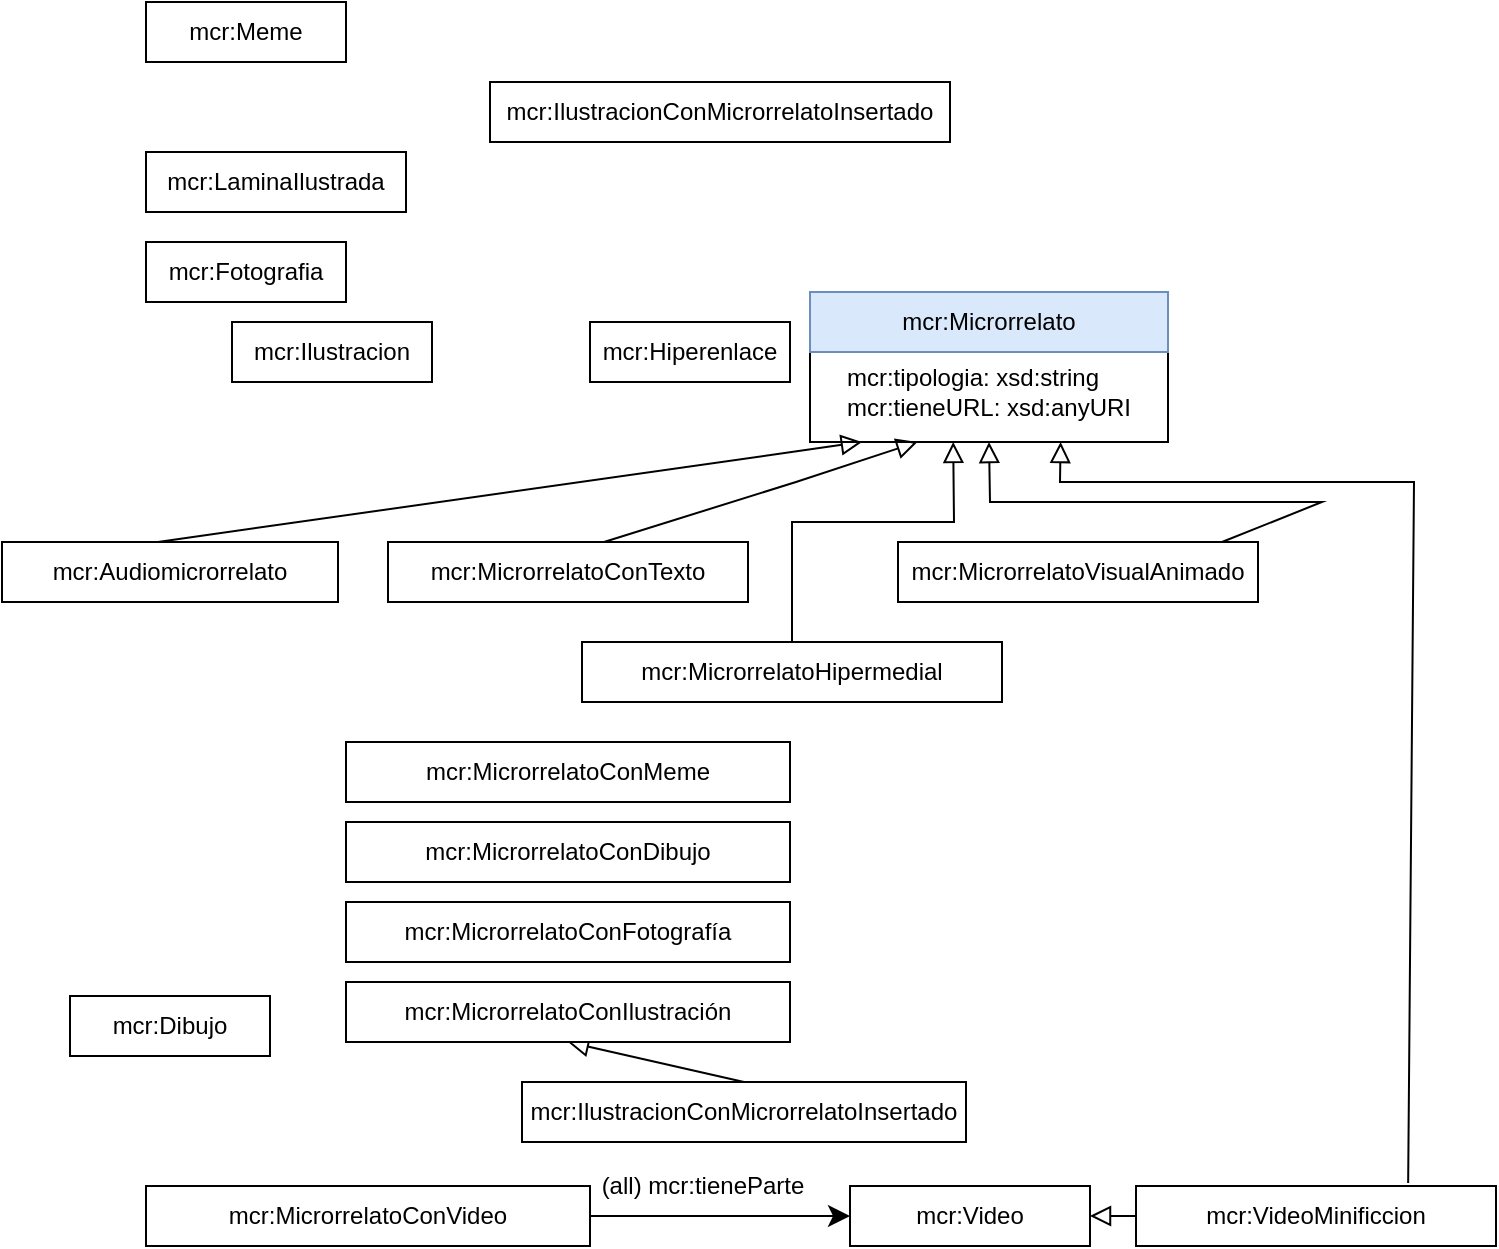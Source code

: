 <mxfile version="14.2.9" type="device"><diagram id="hYMJHa4g3Ncpx39WXmlK" name="Page-1"><mxGraphModel dx="868" dy="454" grid="1" gridSize="10" guides="1" tooltips="1" connect="1" arrows="1" fold="1" page="1" pageScale="1" pageWidth="827" pageHeight="1169" math="0" shadow="0"><root><mxCell id="0"/><mxCell id="1" parent="0"/><mxCell id="dOOsDLRipQ1w4wj1MJgH-1" value="mcr:MicrorrelatoConTexto" style="rounded=0;whiteSpace=wrap;html=1;snapToPoint=1;points=[[0.1,0],[0.2,0],[0.3,0],[0.4,0],[0.5,0],[0.6,0],[0.7,0],[0.8,0],[0.9,0],[0,0.1],[0,0.3],[0,0.5],[0,0.7],[0,0.9],[0.1,1],[0.2,1],[0.3,1],[0.4,1],[0.5,1],[0.6,1],[0.7,1],[0.8,1],[0.9,1],[1,0.1],[1,0.3],[1,0.5],[1,0.7],[1,0.9]];" vertex="1" parent="1"><mxGeometry x="216" y="590" width="180" height="30" as="geometry"/></mxCell><mxCell id="dOOsDLRipQ1w4wj1MJgH-2" value="mcr:MicrorrelatoHipermedial" style="rounded=0;whiteSpace=wrap;html=1;snapToPoint=1;points=[[0.1,0],[0.2,0],[0.3,0],[0.4,0],[0.5,0],[0.6,0],[0.7,0],[0.8,0],[0.9,0],[0,0.1],[0,0.3],[0,0.5],[0,0.7],[0,0.9],[0.1,1],[0.2,1],[0.3,1],[0.4,1],[0.5,1],[0.6,1],[0.7,1],[0.8,1],[0.9,1],[1,0.1],[1,0.3],[1,0.5],[1,0.7],[1,0.9]];" vertex="1" parent="1"><mxGeometry x="313" y="640" width="210" height="30" as="geometry"/></mxCell><mxCell id="dOOsDLRipQ1w4wj1MJgH-3" value="&lt;div align=&quot;left&quot;&gt;mcr:tipologia: xsd:string&lt;/div&gt;&lt;div&gt;mcr:tieneURL: xsd:anyURI&lt;br&gt;&lt;/div&gt;" style="rounded=0;whiteSpace=wrap;html=1;snapToPoint=1;points=[[0.1,0],[0.2,0],[0.3,0],[0.4,0],[0.5,0],[0.6,0],[0.7,0],[0.8,0],[0.9,0],[0,0.1],[0,0.3],[0,0.5],[0,0.7],[0,0.9],[0.1,1],[0.2,1],[0.3,1],[0.4,1],[0.5,1],[0.6,1],[0.7,1],[0.8,1],[0.9,1],[1,0.1],[1,0.3],[1,0.5],[1,0.7],[1,0.9]];" vertex="1" parent="1"><mxGeometry x="427" y="490" width="179" height="50" as="geometry"/></mxCell><mxCell id="dOOsDLRipQ1w4wj1MJgH-4" value="mcr:Microrrelato" style="rounded=0;whiteSpace=wrap;html=1;snapToPoint=1;points=[[0.1,0],[0.2,0],[0.3,0],[0.4,0],[0.5,0],[0.6,0],[0.7,0],[0.8,0],[0.9,0],[0,0.1],[0,0.3],[0,0.5],[0,0.7],[0,0.9],[0.1,1],[0.2,1],[0.3,1],[0.4,1],[0.5,1],[0.6,1],[0.7,1],[0.8,1],[0.9,1],[1,0.1],[1,0.3],[1,0.5],[1,0.7],[1,0.9]];fillColor=#dae8fc;strokeColor=#6c8ebf;" vertex="1" parent="1"><mxGeometry x="427" y="465.0" width="179" height="30" as="geometry"/></mxCell><mxCell id="dOOsDLRipQ1w4wj1MJgH-5" value="mcr:MicrorrelatoVisualAnimado" style="rounded=0;whiteSpace=wrap;html=1;snapToPoint=1;points=[[0.1,0],[0.2,0],[0.3,0],[0.4,0],[0.5,0],[0.6,0],[0.7,0],[0.8,0],[0.9,0],[0,0.1],[0,0.3],[0,0.5],[0,0.7],[0,0.9],[0.1,1],[0.2,1],[0.3,1],[0.4,1],[0.5,1],[0.6,1],[0.7,1],[0.8,1],[0.9,1],[1,0.1],[1,0.3],[1,0.5],[1,0.7],[1,0.9]];" vertex="1" parent="1"><mxGeometry x="471" y="590" width="180" height="30" as="geometry"/></mxCell><mxCell id="dOOsDLRipQ1w4wj1MJgH-6" value="mcr:VideoMinificcion" style="rounded=0;whiteSpace=wrap;html=1;snapToPoint=1;points=[[0.1,0],[0.2,0],[0.3,0],[0.4,0],[0.5,0],[0.6,0],[0.7,0],[0.8,0],[0.9,0],[0,0.1],[0,0.3],[0,0.5],[0,0.7],[0,0.9],[0.1,1],[0.2,1],[0.3,1],[0.4,1],[0.5,1],[0.6,1],[0.7,1],[0.8,1],[0.9,1],[1,0.1],[1,0.3],[1,0.5],[1,0.7],[1,0.9]];" vertex="1" parent="1"><mxGeometry x="590" y="912" width="180" height="30" as="geometry"/></mxCell><mxCell id="dOOsDLRipQ1w4wj1MJgH-7" value="" style="endArrow=block;html=1;fontColor=#000099;endFill=0;entryX=0.145;entryY=1;entryDx=0;entryDy=0;endSize=8;arcSize=0;exitX=0.464;exitY=0;exitDx=0;exitDy=0;entryPerimeter=0;exitPerimeter=0;" edge="1" parent="1" source="dOOsDLRipQ1w4wj1MJgH-11" target="dOOsDLRipQ1w4wj1MJgH-3"><mxGeometry width="50" height="50" relative="1" as="geometry"><mxPoint x="503" y="639" as="sourcePoint"/><mxPoint x="650.99" y="530" as="targetPoint"/></mxGeometry></mxCell><mxCell id="dOOsDLRipQ1w4wj1MJgH-8" value="" style="endArrow=block;html=1;fontColor=#000099;exitX=0.5;exitY=0;exitDx=0;exitDy=0;endFill=0;endSize=8;arcSize=0;entryX=0.4;entryY=1;entryDx=0;entryDy=0;" edge="1" parent="1" source="dOOsDLRipQ1w4wj1MJgH-2" target="dOOsDLRipQ1w4wj1MJgH-3"><mxGeometry width="50" height="50" relative="1" as="geometry"><mxPoint x="703" y="640" as="sourcePoint"/><mxPoint x="797" y="610" as="targetPoint"/><Array as="points"><mxPoint x="418" y="580"/><mxPoint x="499" y="580"/></Array></mxGeometry></mxCell><mxCell id="dOOsDLRipQ1w4wj1MJgH-9" value="" style="endArrow=block;html=1;fontColor=#000099;exitX=0.756;exitY=-0.05;exitDx=0;exitDy=0;endFill=0;entryX=0.7;entryY=1;entryDx=0;entryDy=0;endSize=8;arcSize=0;exitPerimeter=0;" edge="1" parent="1" source="dOOsDLRipQ1w4wj1MJgH-6" target="dOOsDLRipQ1w4wj1MJgH-3"><mxGeometry width="50" height="50" relative="1" as="geometry"><mxPoint x="922" y="640" as="sourcePoint"/><mxPoint x="850.4" y="610.0" as="targetPoint"/><Array as="points"><mxPoint x="729" y="560"/><mxPoint x="552" y="560"/></Array></mxGeometry></mxCell><mxCell id="dOOsDLRipQ1w4wj1MJgH-10" value="" style="endArrow=block;html=1;fontColor=#000099;endFill=0;entryX=0.3;entryY=1;entryDx=0;entryDy=0;endSize=8;arcSize=0;exitX=0.6;exitY=0;exitDx=0;exitDy=0;" edge="1" parent="1" source="dOOsDLRipQ1w4wj1MJgH-1" target="dOOsDLRipQ1w4wj1MJgH-3"><mxGeometry width="50" height="50" relative="1" as="geometry"><mxPoint x="555" y="650" as="sourcePoint"/><mxPoint x="832.5" y="610.0" as="targetPoint"/><Array as="points"><mxPoint x="420" y="560"/></Array></mxGeometry></mxCell><mxCell id="dOOsDLRipQ1w4wj1MJgH-11" value="mcr:Audiomicrorrelato" style="rounded=0;whiteSpace=wrap;html=1;snapToPoint=1;points=[[0.1,0],[0.2,0],[0.3,0],[0.4,0],[0.5,0],[0.6,0],[0.7,0],[0.8,0],[0.9,0],[0,0.1],[0,0.3],[0,0.5],[0,0.7],[0,0.9],[0.1,1],[0.2,1],[0.3,1],[0.4,1],[0.5,1],[0.6,1],[0.7,1],[0.8,1],[0.9,1],[1,0.1],[1,0.3],[1,0.5],[1,0.7],[1,0.9]];" vertex="1" parent="1"><mxGeometry x="23" y="590" width="168" height="30" as="geometry"/></mxCell><mxCell id="dOOsDLRipQ1w4wj1MJgH-12" value="" style="endArrow=block;html=1;fontColor=#000099;endFill=0;entryX=0.5;entryY=1;entryDx=0;entryDy=0;endSize=8;arcSize=0;exitX=0.9;exitY=0;exitDx=0;exitDy=0;" edge="1" parent="1" source="dOOsDLRipQ1w4wj1MJgH-5" target="dOOsDLRipQ1w4wj1MJgH-3"><mxGeometry width="50" height="50" relative="1" as="geometry"><mxPoint x="683" y="710" as="sourcePoint"/><mxPoint x="623" y="590" as="targetPoint"/><Array as="points"><mxPoint x="683" y="570"/><mxPoint x="643" y="570"/><mxPoint x="603" y="570"/><mxPoint x="517" y="570"/></Array></mxGeometry></mxCell><mxCell id="dOOsDLRipQ1w4wj1MJgH-13" value="mcr:IlustracionConMicrorrelatoInsertado" style="rounded=0;whiteSpace=wrap;html=1;snapToPoint=1;points=[[0.1,0],[0.2,0],[0.3,0],[0.4,0],[0.5,0],[0.6,0],[0.7,0],[0.8,0],[0.9,0],[0,0.1],[0,0.3],[0,0.5],[0,0.7],[0,0.9],[0.1,1],[0.2,1],[0.3,1],[0.4,1],[0.5,1],[0.6,1],[0.7,1],[0.8,1],[0.9,1],[1,0.1],[1,0.3],[1,0.5],[1,0.7],[1,0.9]];" vertex="1" parent="1"><mxGeometry x="283" y="860" width="222" height="30" as="geometry"/></mxCell><mxCell id="dOOsDLRipQ1w4wj1MJgH-14" value="" style="endArrow=block;html=1;fontColor=#000099;endFill=0;endSize=8;arcSize=0;exitX=0.5;exitY=0;exitDx=0;exitDy=0;entryX=0.5;entryY=1;entryDx=0;entryDy=0;" edge="1" parent="1" source="dOOsDLRipQ1w4wj1MJgH-13" target="dOOsDLRipQ1w4wj1MJgH-20"><mxGeometry width="50" height="50" relative="1" as="geometry"><mxPoint x="540" y="820" as="sourcePoint"/><mxPoint x="540" y="800" as="targetPoint"/><Array as="points"/></mxGeometry></mxCell><mxCell id="dOOsDLRipQ1w4wj1MJgH-15" value="mcr:Hiperenlace" style="rounded=0;whiteSpace=wrap;html=1;snapToPoint=1;points=[[0.1,0],[0.2,0],[0.3,0],[0.4,0],[0.5,0],[0.6,0],[0.7,0],[0.8,0],[0.9,0],[0,0.1],[0,0.3],[0,0.5],[0,0.7],[0,0.9],[0.1,1],[0.2,1],[0.3,1],[0.4,1],[0.5,1],[0.6,1],[0.7,1],[0.8,1],[0.9,1],[1,0.1],[1,0.3],[1,0.5],[1,0.7],[1,0.9]];" vertex="1" parent="1"><mxGeometry x="317" y="480" width="100" height="30" as="geometry"/></mxCell><mxCell id="dOOsDLRipQ1w4wj1MJgH-16" value="mcr:Video" style="rounded=0;whiteSpace=wrap;html=1;snapToPoint=1;points=[[0.1,0],[0.2,0],[0.3,0],[0.4,0],[0.5,0],[0.6,0],[0.7,0],[0.8,0],[0.9,0],[0,0.1],[0,0.3],[0,0.5],[0,0.7],[0,0.9],[0.1,1],[0.2,1],[0.3,1],[0.4,1],[0.5,1],[0.6,1],[0.7,1],[0.8,1],[0.9,1],[1,0.1],[1,0.3],[1,0.5],[1,0.7],[1,0.9]];" vertex="1" parent="1"><mxGeometry x="447" y="912.0" width="120" height="30" as="geometry"/></mxCell><mxCell id="dOOsDLRipQ1w4wj1MJgH-17" value="" style="endArrow=block;html=1;fontColor=#000099;endFill=0;endSize=8;arcSize=0;entryX=1;entryY=0.5;entryDx=0;entryDy=0;exitX=0;exitY=0.5;exitDx=0;exitDy=0;" edge="1" parent="1" source="dOOsDLRipQ1w4wj1MJgH-6" target="dOOsDLRipQ1w4wj1MJgH-16"><mxGeometry width="50" height="50" relative="1" as="geometry"><mxPoint x="920.25" y="652.5" as="sourcePoint"/><mxPoint x="920.5" y="680.5" as="targetPoint"/><Array as="points"/></mxGeometry></mxCell><mxCell id="dOOsDLRipQ1w4wj1MJgH-18" value="mcr:Dibujo" style="rounded=0;whiteSpace=wrap;html=1;snapToPoint=1;points=[[0.1,0],[0.2,0],[0.3,0],[0.4,0],[0.5,0],[0.6,0],[0.7,0],[0.8,0],[0.9,0],[0,0.1],[0,0.3],[0,0.5],[0,0.7],[0,0.9],[0.1,1],[0.2,1],[0.3,1],[0.4,1],[0.5,1],[0.6,1],[0.7,1],[0.8,1],[0.9,1],[1,0.1],[1,0.3],[1,0.5],[1,0.7],[1,0.9]];" vertex="1" parent="1"><mxGeometry x="57" y="817" width="100" height="30" as="geometry"/></mxCell><mxCell id="dOOsDLRipQ1w4wj1MJgH-19" value="mcr:MicrorrelatoConFotografía" style="rounded=0;whiteSpace=wrap;html=1;snapToPoint=1;points=[[0.1,0],[0.2,0],[0.3,0],[0.4,0],[0.5,0],[0.6,0],[0.7,0],[0.8,0],[0.9,0],[0,0.1],[0,0.3],[0,0.5],[0,0.7],[0,0.9],[0.1,1],[0.2,1],[0.3,1],[0.4,1],[0.5,1],[0.6,1],[0.7,1],[0.8,1],[0.9,1],[1,0.1],[1,0.3],[1,0.5],[1,0.7],[1,0.9]];" vertex="1" parent="1"><mxGeometry x="195" y="770" width="222" height="30" as="geometry"/></mxCell><mxCell id="dOOsDLRipQ1w4wj1MJgH-20" value="mcr:MicrorrelatoConIlustración" style="rounded=0;whiteSpace=wrap;html=1;snapToPoint=1;points=[[0.1,0],[0.2,0],[0.3,0],[0.4,0],[0.5,0],[0.6,0],[0.7,0],[0.8,0],[0.9,0],[0,0.1],[0,0.3],[0,0.5],[0,0.7],[0,0.9],[0.1,1],[0.2,1],[0.3,1],[0.4,1],[0.5,1],[0.6,1],[0.7,1],[0.8,1],[0.9,1],[1,0.1],[1,0.3],[1,0.5],[1,0.7],[1,0.9]];" vertex="1" parent="1"><mxGeometry x="195" y="810" width="222" height="30" as="geometry"/></mxCell><mxCell id="dOOsDLRipQ1w4wj1MJgH-21" value="mcr:MicrorrelatoConDibujo" style="rounded=0;whiteSpace=wrap;html=1;snapToPoint=1;points=[[0.1,0],[0.2,0],[0.3,0],[0.4,0],[0.5,0],[0.6,0],[0.7,0],[0.8,0],[0.9,0],[0,0.1],[0,0.3],[0,0.5],[0,0.7],[0,0.9],[0.1,1],[0.2,1],[0.3,1],[0.4,1],[0.5,1],[0.6,1],[0.7,1],[0.8,1],[0.9,1],[1,0.1],[1,0.3],[1,0.5],[1,0.7],[1,0.9]];" vertex="1" parent="1"><mxGeometry x="195" y="730" width="222" height="30" as="geometry"/></mxCell><mxCell id="dOOsDLRipQ1w4wj1MJgH-22" value="mcr:MicrorrelatoConVideo" style="rounded=0;whiteSpace=wrap;html=1;snapToPoint=1;points=[[0.1,0],[0.2,0],[0.3,0],[0.4,0],[0.5,0],[0.6,0],[0.7,0],[0.8,0],[0.9,0],[0,0.1],[0,0.3],[0,0.5],[0,0.7],[0,0.9],[0.1,1],[0.2,1],[0.3,1],[0.4,1],[0.5,1],[0.6,1],[0.7,1],[0.8,1],[0.9,1],[1,0.1],[1,0.3],[1,0.5],[1,0.7],[1,0.9]];" vertex="1" parent="1"><mxGeometry x="95" y="912" width="222" height="30" as="geometry"/></mxCell><mxCell id="dOOsDLRipQ1w4wj1MJgH-23" value="" style="endArrow=classic;html=1;exitX=1;exitY=0.5;exitDx=0;exitDy=0;endSize=8;entryX=0;entryY=0.5;entryDx=0;entryDy=0;arcSize=0;" edge="1" parent="1" source="dOOsDLRipQ1w4wj1MJgH-22" target="dOOsDLRipQ1w4wj1MJgH-16"><mxGeometry width="50" height="50" relative="1" as="geometry"><mxPoint x="443.5" y="1062.5" as="sourcePoint"/><mxPoint x="503.98" y="1107.51" as="targetPoint"/><Array as="points"><mxPoint x="327" y="927"/></Array></mxGeometry></mxCell><mxCell id="dOOsDLRipQ1w4wj1MJgH-24" value="(all) mcr:tieneParte" style="text;html=1;align=center;verticalAlign=middle;resizable=0;points=[];labelBackgroundColor=#ffffff;" vertex="1" connectable="0" parent="dOOsDLRipQ1w4wj1MJgH-23"><mxGeometry x="-0.127" relative="1" as="geometry"><mxPoint x="-1" y="-15" as="offset"/></mxGeometry></mxCell><mxCell id="dOOsDLRipQ1w4wj1MJgH-25" value="mcr:Ilustracion" style="rounded=0;whiteSpace=wrap;html=1;snapToPoint=1;points=[[0.1,0],[0.2,0],[0.3,0],[0.4,0],[0.5,0],[0.6,0],[0.7,0],[0.8,0],[0.9,0],[0,0.1],[0,0.3],[0,0.5],[0,0.7],[0,0.9],[0.1,1],[0.2,1],[0.3,1],[0.4,1],[0.5,1],[0.6,1],[0.7,1],[0.8,1],[0.9,1],[1,0.1],[1,0.3],[1,0.5],[1,0.7],[1,0.9]];" vertex="1" parent="1"><mxGeometry x="138" y="480" width="100" height="30" as="geometry"/></mxCell><mxCell id="dOOsDLRipQ1w4wj1MJgH-26" value="mcr:IlustracionConMicrorrelatoInsertado" style="rounded=0;whiteSpace=wrap;html=1;snapToPoint=1;points=[[0.1,0],[0.2,0],[0.3,0],[0.4,0],[0.5,0],[0.6,0],[0.7,0],[0.8,0],[0.9,0],[0,0.1],[0,0.3],[0,0.5],[0,0.7],[0,0.9],[0.1,1],[0.2,1],[0.3,1],[0.4,1],[0.5,1],[0.6,1],[0.7,1],[0.8,1],[0.9,1],[1,0.1],[1,0.3],[1,0.5],[1,0.7],[1,0.9]];" vertex="1" parent="1"><mxGeometry x="267" y="360" width="230" height="30" as="geometry"/></mxCell><mxCell id="dOOsDLRipQ1w4wj1MJgH-27" value="mcr:Fotografia" style="rounded=0;whiteSpace=wrap;html=1;snapToPoint=1;points=[[0.1,0],[0.2,0],[0.3,0],[0.4,0],[0.5,0],[0.6,0],[0.7,0],[0.8,0],[0.9,0],[0,0.1],[0,0.3],[0,0.5],[0,0.7],[0,0.9],[0.1,1],[0.2,1],[0.3,1],[0.4,1],[0.5,1],[0.6,1],[0.7,1],[0.8,1],[0.9,1],[1,0.1],[1,0.3],[1,0.5],[1,0.7],[1,0.9]];" vertex="1" parent="1"><mxGeometry x="95" y="440" width="100" height="30" as="geometry"/></mxCell><mxCell id="dOOsDLRipQ1w4wj1MJgH-28" value="mcr:LaminaIlustrada" style="rounded=0;whiteSpace=wrap;html=1;snapToPoint=1;points=[[0.1,0],[0.2,0],[0.3,0],[0.4,0],[0.5,0],[0.6,0],[0.7,0],[0.8,0],[0.9,0],[0,0.1],[0,0.3],[0,0.5],[0,0.7],[0,0.9],[0.1,1],[0.2,1],[0.3,1],[0.4,1],[0.5,1],[0.6,1],[0.7,1],[0.8,1],[0.9,1],[1,0.1],[1,0.3],[1,0.5],[1,0.7],[1,0.9]];" vertex="1" parent="1"><mxGeometry x="95" y="395" width="130" height="30" as="geometry"/></mxCell><mxCell id="dOOsDLRipQ1w4wj1MJgH-29" value="mcr:Meme" style="rounded=0;whiteSpace=wrap;html=1;snapToPoint=1;points=[[0.1,0],[0.2,0],[0.3,0],[0.4,0],[0.5,0],[0.6,0],[0.7,0],[0.8,0],[0.9,0],[0,0.1],[0,0.3],[0,0.5],[0,0.7],[0,0.9],[0.1,1],[0.2,1],[0.3,1],[0.4,1],[0.5,1],[0.6,1],[0.7,1],[0.8,1],[0.9,1],[1,0.1],[1,0.3],[1,0.5],[1,0.7],[1,0.9]];" vertex="1" parent="1"><mxGeometry x="95" y="320" width="100" height="30" as="geometry"/></mxCell><mxCell id="dOOsDLRipQ1w4wj1MJgH-34" value="mcr:MicrorrelatoConMeme" style="rounded=0;whiteSpace=wrap;html=1;snapToPoint=1;points=[[0.1,0],[0.2,0],[0.3,0],[0.4,0],[0.5,0],[0.6,0],[0.7,0],[0.8,0],[0.9,0],[0,0.1],[0,0.3],[0,0.5],[0,0.7],[0,0.9],[0.1,1],[0.2,1],[0.3,1],[0.4,1],[0.5,1],[0.6,1],[0.7,1],[0.8,1],[0.9,1],[1,0.1],[1,0.3],[1,0.5],[1,0.7],[1,0.9]];" vertex="1" parent="1"><mxGeometry x="195" y="690" width="222" height="30" as="geometry"/></mxCell></root></mxGraphModel></diagram></mxfile>